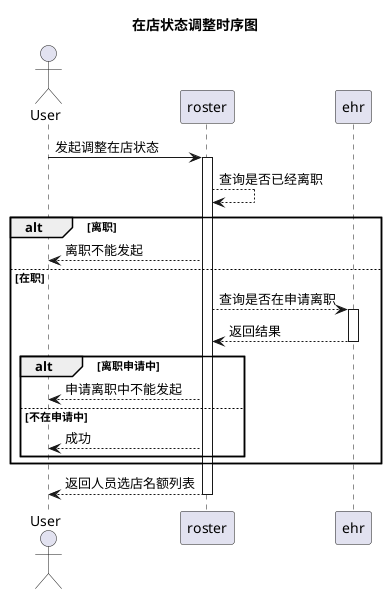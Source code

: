 #在店状态调整时序图

       @startuml

       title 在店状态调整时序图

       actor User
       participant roster
       participant ehr


           User -> roster : 发起调整在店状态
           activate roster

               roster --> roster : 查询是否已经离职

               alt 离职

               roster --> User: 离职不能发起

               else 在职

               roster --> ehr : 查询是否在申请离职
                   activate ehr
                   ehr --> roster: 返回结果
                   deactivate ehr

                       alt 离职申请中
                           roster --> User: 申请离职中不能发起
                       else 不在申请中
                           roster --> User: 成功
                       end
               end

               roster --> User : 返回人员选店名额列表

           deactivate roster
       @enduml